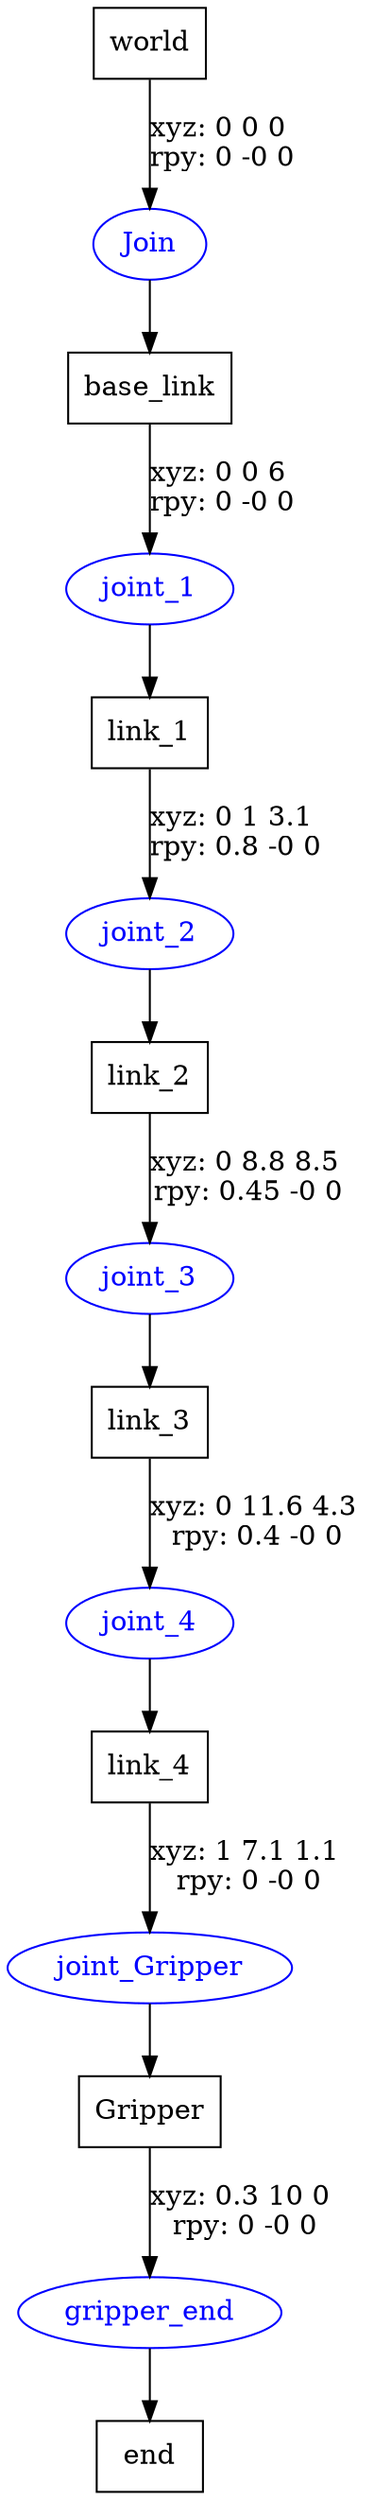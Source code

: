 digraph G {
node [shape=box];
"world" [label="world"];
"base_link" [label="base_link"];
"link_1" [label="link_1"];
"link_2" [label="link_2"];
"link_3" [label="link_3"];
"link_4" [label="link_4"];
"Gripper" [label="Gripper"];
"end" [label="end"];
node [shape=ellipse, color=blue, fontcolor=blue];
"world" -> "Join" [label="xyz: 0 0 0 \nrpy: 0 -0 0"]
"Join" -> "base_link"
"base_link" -> "joint_1" [label="xyz: 0 0 6 \nrpy: 0 -0 0"]
"joint_1" -> "link_1"
"link_1" -> "joint_2" [label="xyz: 0 1 3.1 \nrpy: 0.8 -0 0"]
"joint_2" -> "link_2"
"link_2" -> "joint_3" [label="xyz: 0 8.8 8.5 \nrpy: 0.45 -0 0"]
"joint_3" -> "link_3"
"link_3" -> "joint_4" [label="xyz: 0 11.6 4.3 \nrpy: 0.4 -0 0"]
"joint_4" -> "link_4"
"link_4" -> "joint_Gripper" [label="xyz: 1 7.1 1.1 \nrpy: 0 -0 0"]
"joint_Gripper" -> "Gripper"
"Gripper" -> "gripper_end" [label="xyz: 0.3 10 0 \nrpy: 0 -0 0"]
"gripper_end" -> "end"
}

